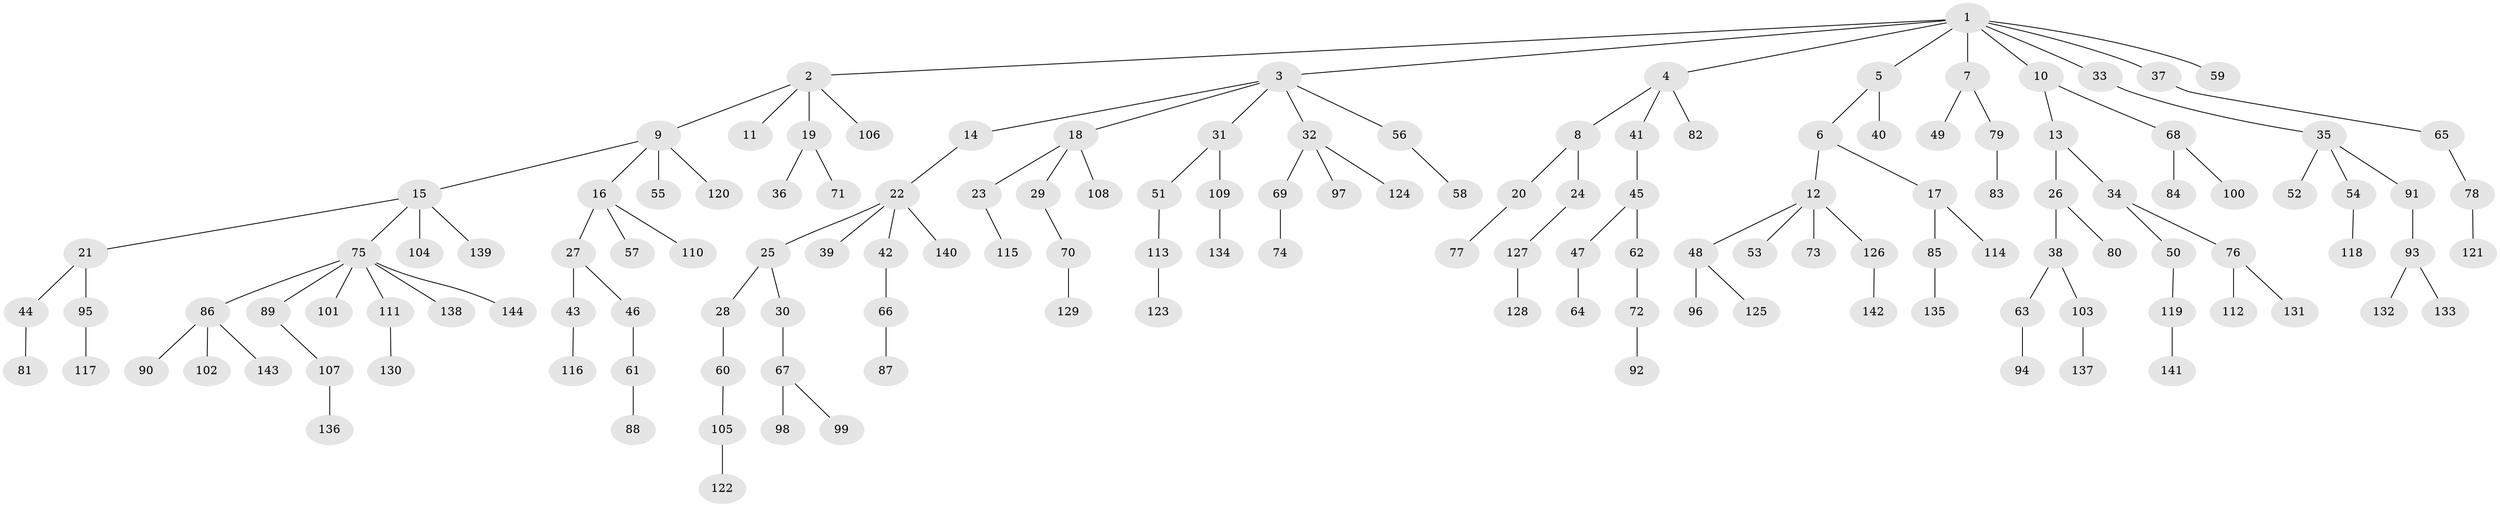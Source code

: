 // coarse degree distribution, {14: 0.013888888888888888, 1: 0.5555555555555556, 4: 0.027777777777777776, 2: 0.2222222222222222, 3: 0.1388888888888889, 6: 0.013888888888888888, 7: 0.013888888888888888, 5: 0.013888888888888888}
// Generated by graph-tools (version 1.1) at 2025/46/03/06/25 01:46:57]
// undirected, 144 vertices, 143 edges
graph export_dot {
graph [start="1"]
  node [color=gray90,style=filled];
  1;
  2;
  3;
  4;
  5;
  6;
  7;
  8;
  9;
  10;
  11;
  12;
  13;
  14;
  15;
  16;
  17;
  18;
  19;
  20;
  21;
  22;
  23;
  24;
  25;
  26;
  27;
  28;
  29;
  30;
  31;
  32;
  33;
  34;
  35;
  36;
  37;
  38;
  39;
  40;
  41;
  42;
  43;
  44;
  45;
  46;
  47;
  48;
  49;
  50;
  51;
  52;
  53;
  54;
  55;
  56;
  57;
  58;
  59;
  60;
  61;
  62;
  63;
  64;
  65;
  66;
  67;
  68;
  69;
  70;
  71;
  72;
  73;
  74;
  75;
  76;
  77;
  78;
  79;
  80;
  81;
  82;
  83;
  84;
  85;
  86;
  87;
  88;
  89;
  90;
  91;
  92;
  93;
  94;
  95;
  96;
  97;
  98;
  99;
  100;
  101;
  102;
  103;
  104;
  105;
  106;
  107;
  108;
  109;
  110;
  111;
  112;
  113;
  114;
  115;
  116;
  117;
  118;
  119;
  120;
  121;
  122;
  123;
  124;
  125;
  126;
  127;
  128;
  129;
  130;
  131;
  132;
  133;
  134;
  135;
  136;
  137;
  138;
  139;
  140;
  141;
  142;
  143;
  144;
  1 -- 2;
  1 -- 3;
  1 -- 4;
  1 -- 5;
  1 -- 7;
  1 -- 10;
  1 -- 33;
  1 -- 37;
  1 -- 59;
  2 -- 9;
  2 -- 11;
  2 -- 19;
  2 -- 106;
  3 -- 14;
  3 -- 18;
  3 -- 31;
  3 -- 32;
  3 -- 56;
  4 -- 8;
  4 -- 41;
  4 -- 82;
  5 -- 6;
  5 -- 40;
  6 -- 12;
  6 -- 17;
  7 -- 49;
  7 -- 79;
  8 -- 20;
  8 -- 24;
  9 -- 15;
  9 -- 16;
  9 -- 55;
  9 -- 120;
  10 -- 13;
  10 -- 68;
  12 -- 48;
  12 -- 53;
  12 -- 73;
  12 -- 126;
  13 -- 26;
  13 -- 34;
  14 -- 22;
  15 -- 21;
  15 -- 75;
  15 -- 104;
  15 -- 139;
  16 -- 27;
  16 -- 57;
  16 -- 110;
  17 -- 85;
  17 -- 114;
  18 -- 23;
  18 -- 29;
  18 -- 108;
  19 -- 36;
  19 -- 71;
  20 -- 77;
  21 -- 44;
  21 -- 95;
  22 -- 25;
  22 -- 39;
  22 -- 42;
  22 -- 140;
  23 -- 115;
  24 -- 127;
  25 -- 28;
  25 -- 30;
  26 -- 38;
  26 -- 80;
  27 -- 43;
  27 -- 46;
  28 -- 60;
  29 -- 70;
  30 -- 67;
  31 -- 51;
  31 -- 109;
  32 -- 69;
  32 -- 97;
  32 -- 124;
  33 -- 35;
  34 -- 50;
  34 -- 76;
  35 -- 52;
  35 -- 54;
  35 -- 91;
  37 -- 65;
  38 -- 63;
  38 -- 103;
  41 -- 45;
  42 -- 66;
  43 -- 116;
  44 -- 81;
  45 -- 47;
  45 -- 62;
  46 -- 61;
  47 -- 64;
  48 -- 96;
  48 -- 125;
  50 -- 119;
  51 -- 113;
  54 -- 118;
  56 -- 58;
  60 -- 105;
  61 -- 88;
  62 -- 72;
  63 -- 94;
  65 -- 78;
  66 -- 87;
  67 -- 98;
  67 -- 99;
  68 -- 84;
  68 -- 100;
  69 -- 74;
  70 -- 129;
  72 -- 92;
  75 -- 86;
  75 -- 89;
  75 -- 101;
  75 -- 111;
  75 -- 138;
  75 -- 144;
  76 -- 112;
  76 -- 131;
  78 -- 121;
  79 -- 83;
  85 -- 135;
  86 -- 90;
  86 -- 102;
  86 -- 143;
  89 -- 107;
  91 -- 93;
  93 -- 132;
  93 -- 133;
  95 -- 117;
  103 -- 137;
  105 -- 122;
  107 -- 136;
  109 -- 134;
  111 -- 130;
  113 -- 123;
  119 -- 141;
  126 -- 142;
  127 -- 128;
}
